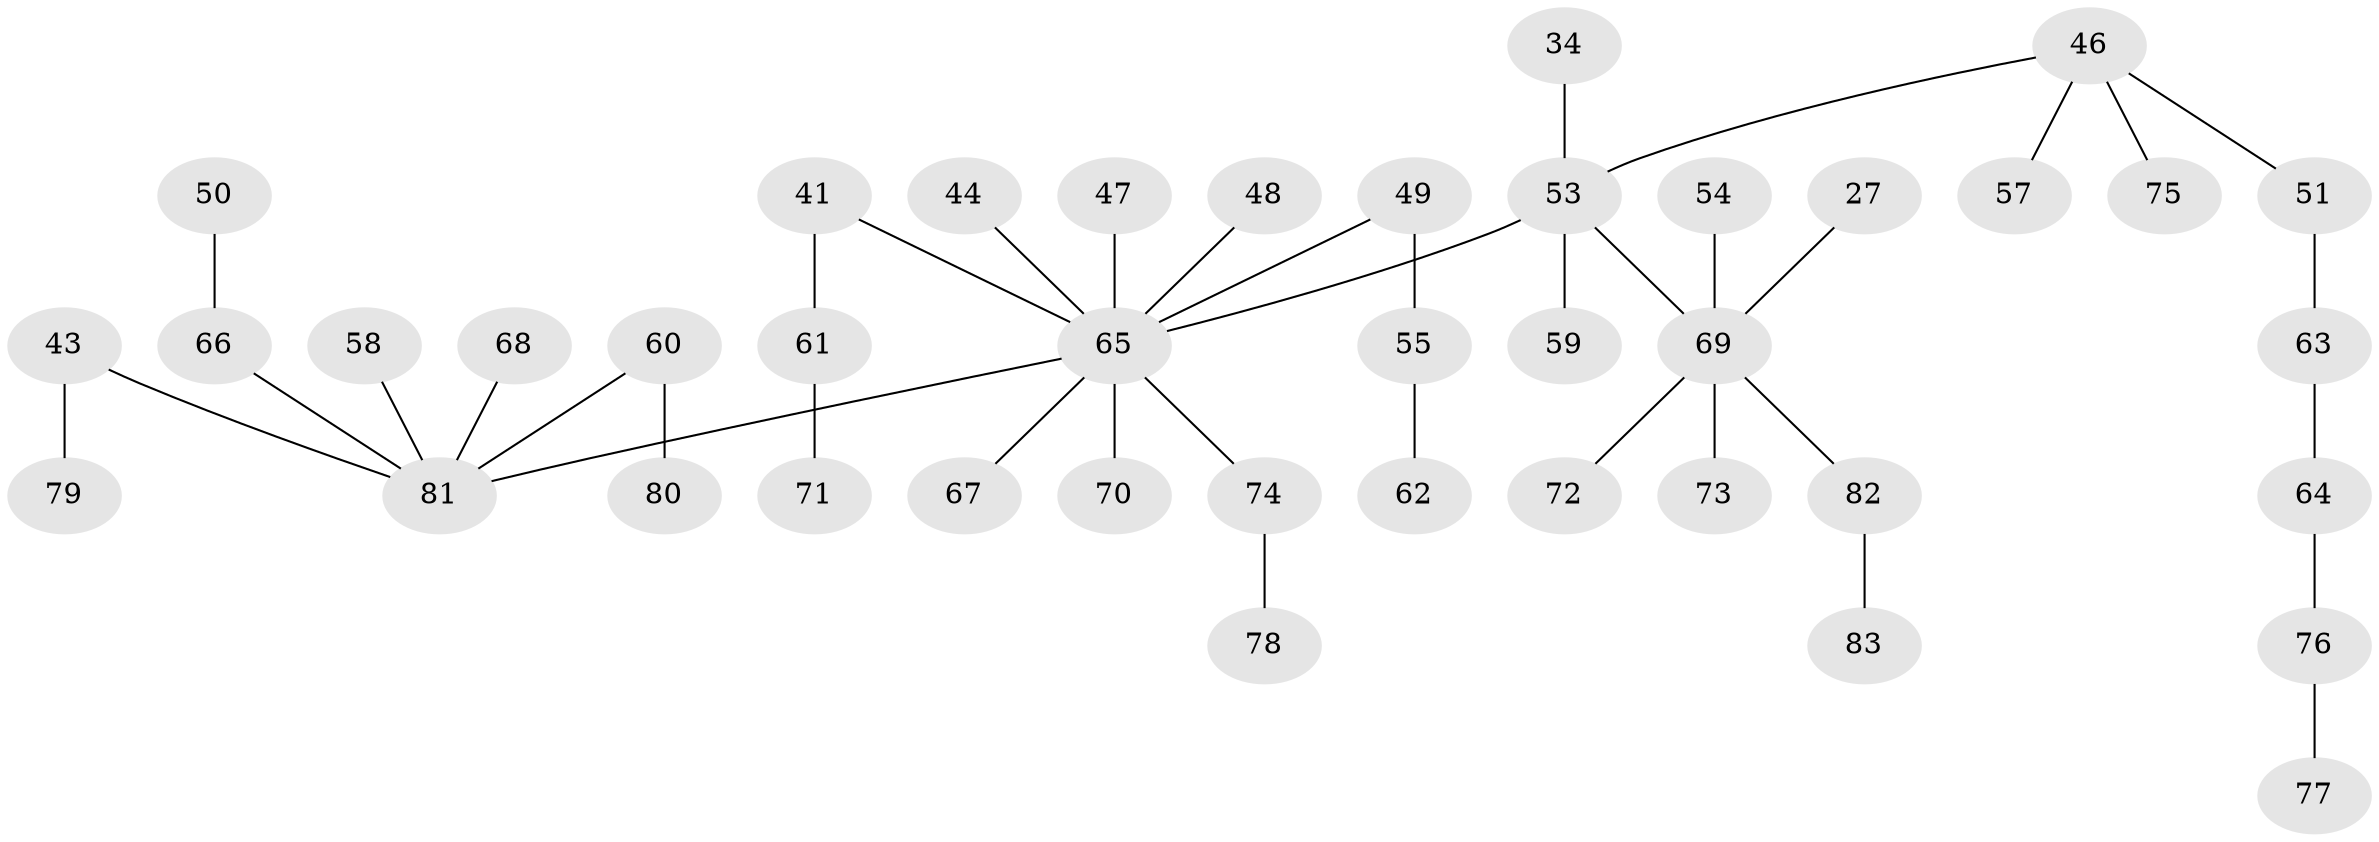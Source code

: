 // original degree distribution, {5: 0.04819277108433735, 3: 0.0963855421686747, 8: 0.012048192771084338, 2: 0.39759036144578314, 4: 0.03614457831325301, 1: 0.40963855421686746}
// Generated by graph-tools (version 1.1) at 2025/53/03/09/25 04:53:45]
// undirected, 41 vertices, 40 edges
graph export_dot {
graph [start="1"]
  node [color=gray90,style=filled];
  27;
  34;
  41;
  43;
  44;
  46;
  47;
  48;
  49;
  50;
  51;
  53 [super="+2+17"];
  54;
  55;
  57;
  58;
  59;
  60;
  61;
  62;
  63;
  64;
  65 [super="+23+13+5+7+8+14+24+30+20+25+26+37+35+36+32+33"];
  66 [super="+40"];
  67;
  68;
  69 [super="+45+9+10"];
  70;
  71;
  72;
  73;
  74;
  75;
  76;
  77;
  78;
  79;
  80;
  81 [super="+12+19+28+39+56"];
  82;
  83;
  27 -- 69;
  34 -- 53;
  41 -- 61;
  41 -- 65;
  43 -- 79;
  43 -- 81;
  44 -- 65;
  46 -- 51;
  46 -- 57;
  46 -- 75;
  46 -- 53;
  47 -- 65;
  48 -- 65;
  49 -- 55;
  49 -- 65;
  50 -- 66;
  51 -- 63;
  53 -- 59;
  53 -- 65;
  53 -- 69;
  54 -- 69;
  55 -- 62;
  58 -- 81;
  60 -- 80;
  60 -- 81;
  61 -- 71;
  63 -- 64;
  64 -- 76;
  65 -- 67;
  65 -- 74;
  65 -- 81;
  65 -- 70;
  66 -- 81;
  68 -- 81;
  69 -- 82;
  69 -- 73;
  69 -- 72;
  74 -- 78;
  76 -- 77;
  82 -- 83;
}
